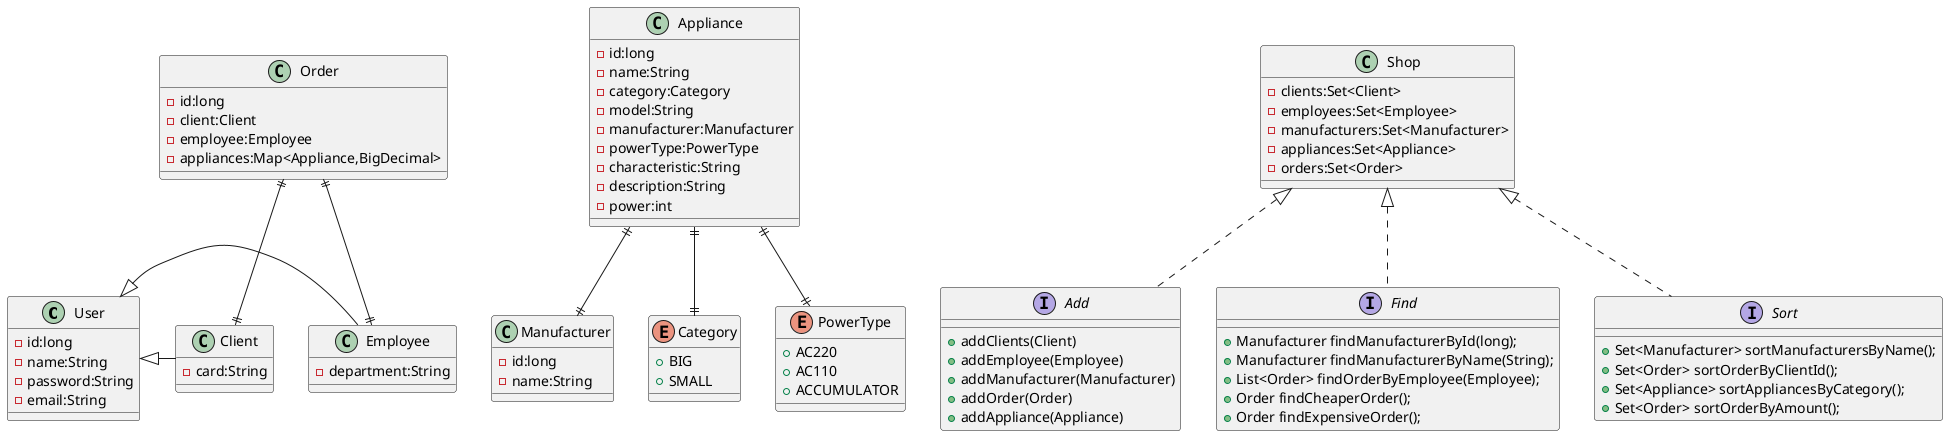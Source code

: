 @startuml

User <|- Employee
User <|- Client

class User{
-id:long
-name:String
-password:String
-email:String
}

class Employee{
-department:String
}

class Client{
-card:String
}

class Manufacturer{
-id:long
-name:String
}

enum Category{
+BIG
+SMALL
}

enum PowerType {
+AC220
+AC110
+ACCUMULATOR
}

Appliance ||--|| Manufacturer
Appliance ||--|| Category
Appliance ||--|| PowerType
class Appliance{
-id:long
-name:String
-category:Category
-model:String
-manufacturer:Manufacturer
-powerType:PowerType
-characteristic:String
-description:String
-power:int
}

Order ||--|| Client
Order ||--|| Employee
class Order{
-id:long
-client:Client
-employee:Employee
-appliances:Map<Appliance,BigDecimal>
}

interface Add{
+addClients(Client)
+addEmployee(Employee)
+addManufacturer(Manufacturer)
+addOrder(Order)
+addAppliance(Appliance)
}
interface Find{
+Manufacturer findManufacturerById(long);
+Manufacturer findManufacturerByName(String);
+List<Order> findOrderByEmployee(Employee);
+Order findCheaperOrder();
+Order findExpensiveOrder();
}
interface Sort{
+Set<Manufacturer> sortManufacturersByName();
+Set<Order> sortOrderByClientId();
+Set<Appliance> sortAppliancesByCategory();
+Set<Order> sortOrderByAmount();
}


class Shop{
-clients:Set<Client>
-employees:Set<Employee>
-manufacturers:Set<Manufacturer>
-appliances:Set<Appliance>
-orders:Set<Order>
}

Shop <|.. Add
Shop <|.. Sort
Shop <|.. Find

@enduml